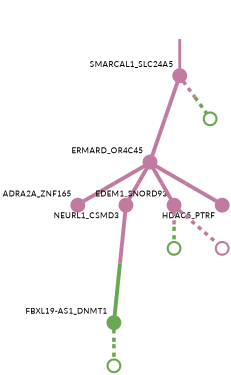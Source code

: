 strict digraph  {
graph[splines=false]; nodesep=0.7; rankdir=TB; ranksep=0.6; forcelabels=true; dpi=600; size=2.5;
0 [color="#c27ba0ff", fillcolor="#c27ba0ff", fixedsize=true, fontname=Lato, fontsize="12pt", height="0.25", label="", penwidth=3, shape=circle, style=filled, xlabel=SMARCAL1_SLC24A5];
2 [color="#c27ba0ff", fillcolor="#c27ba0ff", fixedsize=true, fontname=Lato, fontsize="12pt", height="0.25", label="", penwidth=3, shape=circle, style=filled, xlabel=ERMARD_OR4C45];
7 [color="#6aa84fff", fillcolor="#6aa84fff", fixedsize=true, fontname=Lato, fontsize="12pt", height="0.25", label="", penwidth=3, shape=circle, style=solid, xlabel=""];
1 [color="#6aa84fff", fillcolor="#6aa84fff", fixedsize=true, fontname=Lato, fontsize="12pt", height="0.25", label="", penwidth=3, shape=circle, style=filled, xlabel="FBXL19-AS1_DNMT1"];
8 [color="#6aa84fff", fillcolor="#6aa84fff", fixedsize=true, fontname=Lato, fontsize="12pt", height="0.25", label="", penwidth=3, shape=circle, style=solid, xlabel=""];
3 [color="#c27ba0ff", fillcolor="#c27ba0ff", fixedsize=true, fontname=Lato, fontsize="12pt", height="0.25", label="", penwidth=3, shape=circle, style=filled, xlabel=ADRA2A_ZNF165];
4 [color="#c27ba0ff", fillcolor="#c27ba0ff", fixedsize=true, fontname=Lato, fontsize="12pt", height="0.25", label="", penwidth=3, shape=circle, style=filled, xlabel=NEURL1_CSMD3];
5 [color="#c27ba0ff", fillcolor="#c27ba0ff", fixedsize=true, fontname=Lato, fontsize="12pt", height="0.25", label="", penwidth=3, shape=circle, style=filled, xlabel=EDEM1_SNORD93];
6 [color="#c27ba0ff", fillcolor="#c27ba0ff", fixedsize=true, fontname=Lato, fontsize="12pt", height="0.25", label="", penwidth=3, shape=circle, style=filled, xlabel=HDAC5_PTRF];
9 [color="#6aa84fff", fillcolor="#6aa84fff", fixedsize=true, fontname=Lato, fontsize="12pt", height="0.25", label="", penwidth=3, shape=circle, style=solid, xlabel=""];
10 [color="#c27ba0ff", fillcolor="#c27ba0ff", fixedsize=true, fontname=Lato, fontsize="12pt", height="0.25", label="", penwidth=3, shape=circle, style=solid, xlabel=""];
normal [label="", penwidth=3, style=invis, xlabel=SMARCAL1_SLC24A5];
0 -> 2  [arrowsize=0, color="#c27ba0ff;0.5:#c27ba0ff", minlen="2.7685952186584473", penwidth="5.5", style=solid];
0 -> 7  [arrowsize=0, color="#c27ba0ff;0.5:#6aa84fff", minlen="1.0413223505020142", penwidth=5, style=dashed];
2 -> 3  [arrowsize=0, color="#c27ba0ff;0.5:#c27ba0ff", minlen="1.1818182468414307", penwidth="5.5", style=solid];
2 -> 4  [arrowsize=0, color="#c27ba0ff;0.5:#c27ba0ff", minlen="1.1487603187561035", penwidth="5.5", style=solid];
2 -> 5  [arrowsize=0, color="#c27ba0ff;0.5:#c27ba0ff", minlen="1.0826445817947388", penwidth="5.5", style=solid];
2 -> 6  [arrowsize=0, color="#c27ba0ff;0.5:#c27ba0ff", minlen="1.0826445817947388", penwidth="5.5", style=solid];
1 -> 8  [arrowsize=0, color="#6aa84fff;0.5:#6aa84fff", minlen="1.0413223505020142", penwidth=5, style=dashed];
4 -> 1  [arrowsize=0, color="#c27ba0ff;0.5:#6aa84fff", minlen="3.0", penwidth="5.5", style=solid];
5 -> 9  [arrowsize=0, color="#c27ba0ff;0.5:#6aa84fff", minlen="1.0413223505020142", penwidth=5, style=dashed];
5 -> 10  [arrowsize=0, color="#c27ba0ff;0.5:#c27ba0ff", minlen="1.0413223505020142", penwidth=5, style=dashed];
normal -> 0  [arrowsize=0, color="#c27ba0ff", label="", penwidth=4, style=solid];
}
